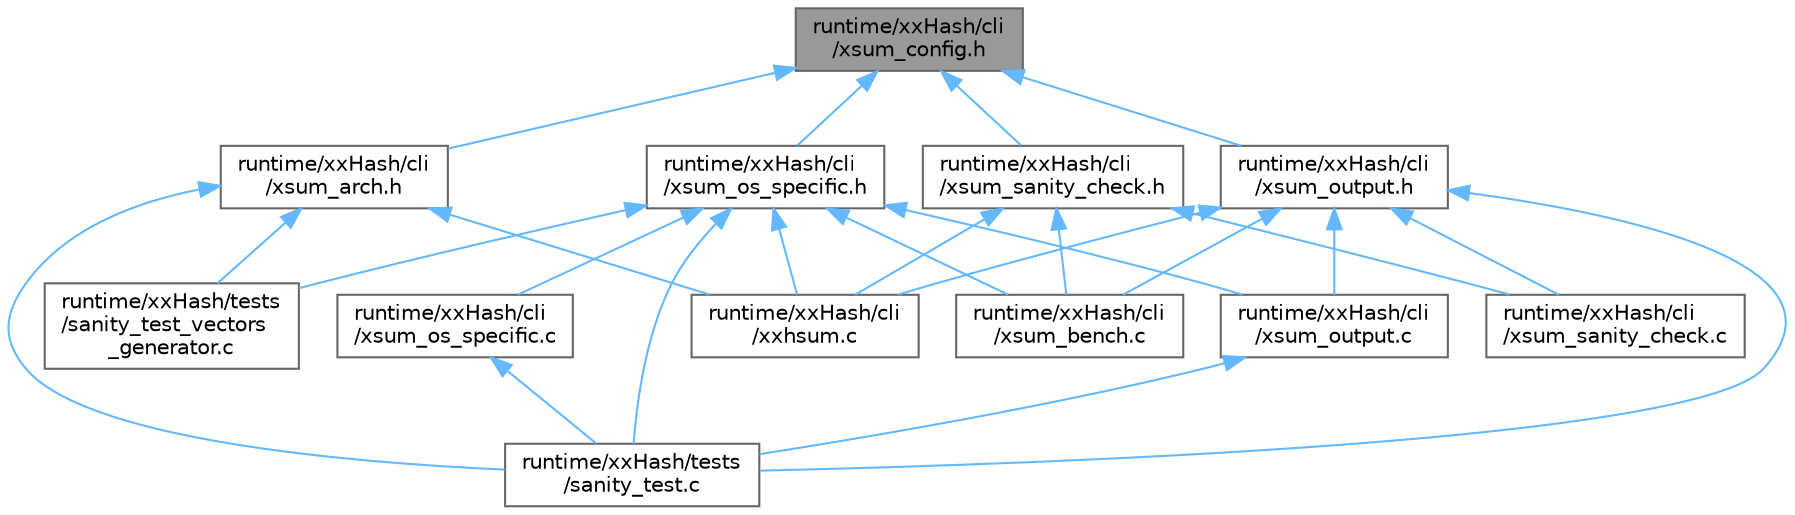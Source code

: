 digraph "runtime/xxHash/cli/xsum_config.h"
{
 // LATEX_PDF_SIZE
  bgcolor="transparent";
  edge [fontname=Helvetica,fontsize=10,labelfontname=Helvetica,labelfontsize=10];
  node [fontname=Helvetica,fontsize=10,shape=box,height=0.2,width=0.4];
  Node1 [id="Node000001",label="runtime/xxHash/cli\l/xsum_config.h",height=0.2,width=0.4,color="gray40", fillcolor="grey60", style="filled", fontcolor="black",tooltip=" "];
  Node1 -> Node2 [id="edge1_Node000001_Node000002",dir="back",color="steelblue1",style="solid",tooltip=" "];
  Node2 [id="Node000002",label="runtime/xxHash/cli\l/xsum_arch.h",height=0.2,width=0.4,color="grey40", fillcolor="white", style="filled",URL="$xsum__arch_8h.html",tooltip=" "];
  Node2 -> Node3 [id="edge2_Node000002_Node000003",dir="back",color="steelblue1",style="solid",tooltip=" "];
  Node3 [id="Node000003",label="runtime/xxHash/cli\l/xxhsum.c",height=0.2,width=0.4,color="grey40", fillcolor="white", style="filled",URL="$xxhsum_8c.html",tooltip=" "];
  Node2 -> Node4 [id="edge3_Node000002_Node000004",dir="back",color="steelblue1",style="solid",tooltip=" "];
  Node4 [id="Node000004",label="runtime/xxHash/tests\l/sanity_test.c",height=0.2,width=0.4,color="grey40", fillcolor="white", style="filled",URL="$sanity__test_8c.html",tooltip=" "];
  Node2 -> Node5 [id="edge4_Node000002_Node000005",dir="back",color="steelblue1",style="solid",tooltip=" "];
  Node5 [id="Node000005",label="runtime/xxHash/tests\l/sanity_test_vectors\l_generator.c",height=0.2,width=0.4,color="grey40", fillcolor="white", style="filled",URL="$sanity__test__vectors__generator_8c.html",tooltip=" "];
  Node1 -> Node6 [id="edge5_Node000001_Node000006",dir="back",color="steelblue1",style="solid",tooltip=" "];
  Node6 [id="Node000006",label="runtime/xxHash/cli\l/xsum_os_specific.h",height=0.2,width=0.4,color="grey40", fillcolor="white", style="filled",URL="$xsum__os__specific_8h.html",tooltip=" "];
  Node6 -> Node7 [id="edge6_Node000006_Node000007",dir="back",color="steelblue1",style="solid",tooltip=" "];
  Node7 [id="Node000007",label="runtime/xxHash/cli\l/xsum_bench.c",height=0.2,width=0.4,color="grey40", fillcolor="white", style="filled",URL="$xsum__bench_8c.html",tooltip=" "];
  Node6 -> Node8 [id="edge7_Node000006_Node000008",dir="back",color="steelblue1",style="solid",tooltip=" "];
  Node8 [id="Node000008",label="runtime/xxHash/cli\l/xsum_os_specific.c",height=0.2,width=0.4,color="grey40", fillcolor="white", style="filled",URL="$xsum__os__specific_8c.html",tooltip=" "];
  Node8 -> Node4 [id="edge8_Node000008_Node000004",dir="back",color="steelblue1",style="solid",tooltip=" "];
  Node6 -> Node9 [id="edge9_Node000006_Node000009",dir="back",color="steelblue1",style="solid",tooltip=" "];
  Node9 [id="Node000009",label="runtime/xxHash/cli\l/xsum_output.c",height=0.2,width=0.4,color="grey40", fillcolor="white", style="filled",URL="$xsum__output_8c.html",tooltip=" "];
  Node9 -> Node4 [id="edge10_Node000009_Node000004",dir="back",color="steelblue1",style="solid",tooltip=" "];
  Node6 -> Node3 [id="edge11_Node000006_Node000003",dir="back",color="steelblue1",style="solid",tooltip=" "];
  Node6 -> Node4 [id="edge12_Node000006_Node000004",dir="back",color="steelblue1",style="solid",tooltip=" "];
  Node6 -> Node5 [id="edge13_Node000006_Node000005",dir="back",color="steelblue1",style="solid",tooltip=" "];
  Node1 -> Node10 [id="edge14_Node000001_Node000010",dir="back",color="steelblue1",style="solid",tooltip=" "];
  Node10 [id="Node000010",label="runtime/xxHash/cli\l/xsum_output.h",height=0.2,width=0.4,color="grey40", fillcolor="white", style="filled",URL="$xsum__output_8h.html",tooltip=" "];
  Node10 -> Node7 [id="edge15_Node000010_Node000007",dir="back",color="steelblue1",style="solid",tooltip=" "];
  Node10 -> Node9 [id="edge16_Node000010_Node000009",dir="back",color="steelblue1",style="solid",tooltip=" "];
  Node10 -> Node11 [id="edge17_Node000010_Node000011",dir="back",color="steelblue1",style="solid",tooltip=" "];
  Node11 [id="Node000011",label="runtime/xxHash/cli\l/xsum_sanity_check.c",height=0.2,width=0.4,color="grey40", fillcolor="white", style="filled",URL="$xsum__sanity__check_8c.html",tooltip=" "];
  Node10 -> Node3 [id="edge18_Node000010_Node000003",dir="back",color="steelblue1",style="solid",tooltip=" "];
  Node10 -> Node4 [id="edge19_Node000010_Node000004",dir="back",color="steelblue1",style="solid",tooltip=" "];
  Node1 -> Node12 [id="edge20_Node000001_Node000012",dir="back",color="steelblue1",style="solid",tooltip=" "];
  Node12 [id="Node000012",label="runtime/xxHash/cli\l/xsum_sanity_check.h",height=0.2,width=0.4,color="grey40", fillcolor="white", style="filled",URL="$xsum__sanity__check_8h.html",tooltip=" "];
  Node12 -> Node7 [id="edge21_Node000012_Node000007",dir="back",color="steelblue1",style="solid",tooltip=" "];
  Node12 -> Node11 [id="edge22_Node000012_Node000011",dir="back",color="steelblue1",style="solid",tooltip=" "];
  Node12 -> Node3 [id="edge23_Node000012_Node000003",dir="back",color="steelblue1",style="solid",tooltip=" "];
}
